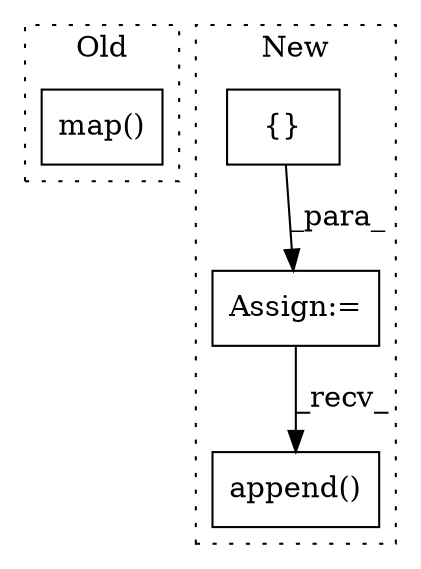 digraph G {
subgraph cluster0 {
1 [label="map()" a="75" s="1394,1438" l="7,1" shape="box"];
label = "Old";
style="dotted";
}
subgraph cluster1 {
2 [label="append()" a="75" s="2988,3008" l="17,1" shape="box"];
3 [label="Assign:=" a="68" s="2490" l="3" shape="box"];
4 [label="{}" a="59" s="2493,2493" l="2,1" shape="box"];
label = "New";
style="dotted";
}
3 -> 2 [label="_recv_"];
4 -> 3 [label="_para_"];
}